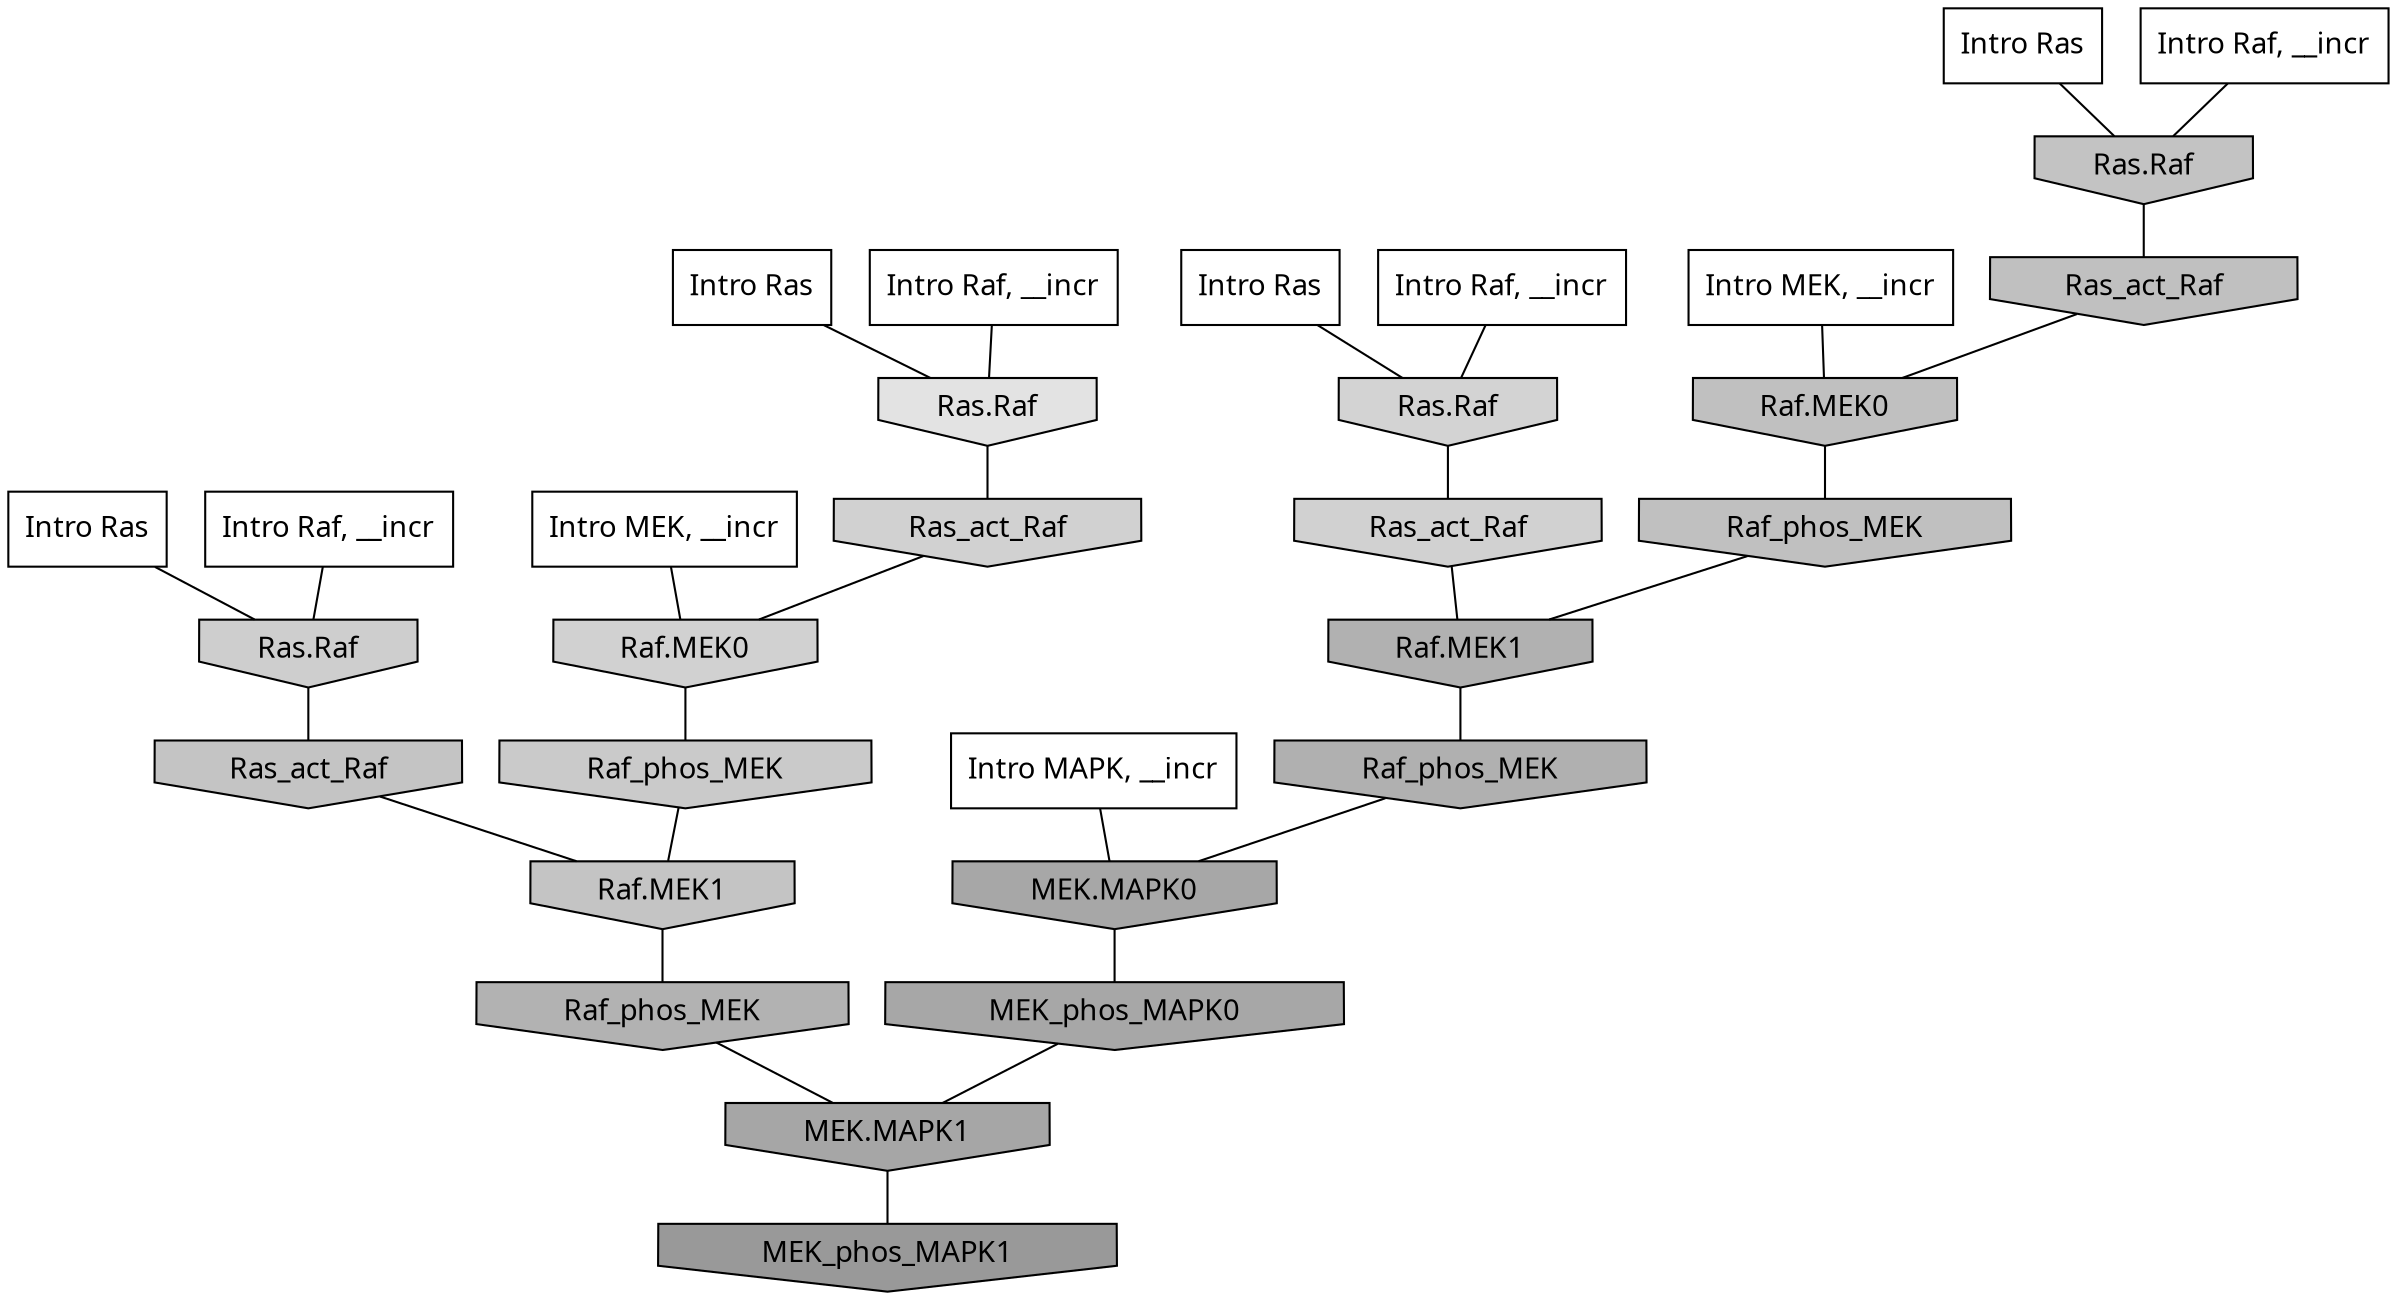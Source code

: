 digraph G{
  rankdir="TB";
  ranksep=0.30;
  node [fontname="CMU Serif"];
  edge [fontname="CMU Serif"];
  
  13 [label="Intro Ras", shape=rectangle, style=filled, fillcolor="0.000 0.000 1.000"]
  
  14 [label="Intro Ras", shape=rectangle, style=filled, fillcolor="0.000 0.000 1.000"]
  
  35 [label="Intro Ras", shape=rectangle, style=filled, fillcolor="0.000 0.000 1.000"]
  
  86 [label="Intro Ras", shape=rectangle, style=filled, fillcolor="0.000 0.000 1.000"]
  
  181 [label="Intro Raf, __incr", shape=rectangle, style=filled, fillcolor="0.000 0.000 1.000"]
  
  388 [label="Intro Raf, __incr", shape=rectangle, style=filled, fillcolor="0.000 0.000 1.000"]
  
  616 [label="Intro Raf, __incr", shape=rectangle, style=filled, fillcolor="0.000 0.000 1.000"]
  
  774 [label="Intro Raf, __incr", shape=rectangle, style=filled, fillcolor="0.000 0.000 1.000"]
  
  1343 [label="Intro MEK, __incr", shape=rectangle, style=filled, fillcolor="0.000 0.000 1.000"]
  
  1624 [label="Intro MEK, __incr", shape=rectangle, style=filled, fillcolor="0.000 0.000 1.000"]
  
  2937 [label="Intro MAPK, __incr", shape=rectangle, style=filled, fillcolor="0.000 0.000 1.000"]
  
  4340 [label="Ras.Raf", shape=invhouse, style=filled, fillcolor="0.000 0.000 0.889"]
  
  5269 [label="Ras.Raf", shape=invhouse, style=filled, fillcolor="0.000 0.000 0.826"]
  
  5377 [label="Ras_act_Raf", shape=invhouse, style=filled, fillcolor="0.000 0.000 0.820"]
  
  5380 [label="Raf.MEK0", shape=invhouse, style=filled, fillcolor="0.000 0.000 0.820"]
  
  5430 [label="Ras_act_Raf", shape=invhouse, style=filled, fillcolor="0.000 0.000 0.817"]
  
  5559 [label="Ras.Raf", shape=invhouse, style=filled, fillcolor="0.000 0.000 0.806"]
  
  5826 [label="Raf_phos_MEK", shape=invhouse, style=filled, fillcolor="0.000 0.000 0.791"]
  
  6223 [label="Ras_act_Raf", shape=invhouse, style=filled, fillcolor="0.000 0.000 0.768"]
  
  6225 [label="Raf.MEK1", shape=invhouse, style=filled, fillcolor="0.000 0.000 0.768"]
  
  6325 [label="Ras.Raf", shape=invhouse, style=filled, fillcolor="0.000 0.000 0.763"]
  
  6564 [label="Ras_act_Raf", shape=invhouse, style=filled, fillcolor="0.000 0.000 0.752"]
  
  6566 [label="Raf.MEK0", shape=invhouse, style=filled, fillcolor="0.000 0.000 0.752"]
  
  6585 [label="Raf_phos_MEK", shape=invhouse, style=filled, fillcolor="0.000 0.000 0.751"]
  
  8007 [label="Raf_phos_MEK", shape=invhouse, style=filled, fillcolor="0.000 0.000 0.698"]
  
  8135 [label="Raf.MEK1", shape=invhouse, style=filled, fillcolor="0.000 0.000 0.694"]
  
  8235 [label="Raf_phos_MEK", shape=invhouse, style=filled, fillcolor="0.000 0.000 0.691"]
  
  9284 [label="MEK.MAPK0", shape=invhouse, style=filled, fillcolor="0.000 0.000 0.656"]
  
  9318 [label="MEK_phos_MAPK0", shape=invhouse, style=filled, fillcolor="0.000 0.000 0.656"]
  
  9436 [label="MEK.MAPK1", shape=invhouse, style=filled, fillcolor="0.000 0.000 0.652"]
  
  11766 [label="MEK_phos_MAPK1", shape=invhouse, style=filled, fillcolor="0.000 0.000 0.600"]
  
  
  9436 -> 11766 [dir=none, color="0.000 0.000 0.000"] 
  9318 -> 9436 [dir=none, color="0.000 0.000 0.000"] 
  9284 -> 9318 [dir=none, color="0.000 0.000 0.000"] 
  8235 -> 9284 [dir=none, color="0.000 0.000 0.000"] 
  8135 -> 8235 [dir=none, color="0.000 0.000 0.000"] 
  8007 -> 9436 [dir=none, color="0.000 0.000 0.000"] 
  6585 -> 8135 [dir=none, color="0.000 0.000 0.000"] 
  6566 -> 6585 [dir=none, color="0.000 0.000 0.000"] 
  6564 -> 6566 [dir=none, color="0.000 0.000 0.000"] 
  6325 -> 6564 [dir=none, color="0.000 0.000 0.000"] 
  6225 -> 8007 [dir=none, color="0.000 0.000 0.000"] 
  6223 -> 6225 [dir=none, color="0.000 0.000 0.000"] 
  5826 -> 6225 [dir=none, color="0.000 0.000 0.000"] 
  5559 -> 6223 [dir=none, color="0.000 0.000 0.000"] 
  5430 -> 8135 [dir=none, color="0.000 0.000 0.000"] 
  5380 -> 5826 [dir=none, color="0.000 0.000 0.000"] 
  5377 -> 5380 [dir=none, color="0.000 0.000 0.000"] 
  5269 -> 5430 [dir=none, color="0.000 0.000 0.000"] 
  4340 -> 5377 [dir=none, color="0.000 0.000 0.000"] 
  2937 -> 9284 [dir=none, color="0.000 0.000 0.000"] 
  1624 -> 5380 [dir=none, color="0.000 0.000 0.000"] 
  1343 -> 6566 [dir=none, color="0.000 0.000 0.000"] 
  774 -> 6325 [dir=none, color="0.000 0.000 0.000"] 
  616 -> 5559 [dir=none, color="0.000 0.000 0.000"] 
  388 -> 5269 [dir=none, color="0.000 0.000 0.000"] 
  181 -> 4340 [dir=none, color="0.000 0.000 0.000"] 
  86 -> 5269 [dir=none, color="0.000 0.000 0.000"] 
  35 -> 6325 [dir=none, color="0.000 0.000 0.000"] 
  14 -> 4340 [dir=none, color="0.000 0.000 0.000"] 
  13 -> 5559 [dir=none, color="0.000 0.000 0.000"] 
  
  }
